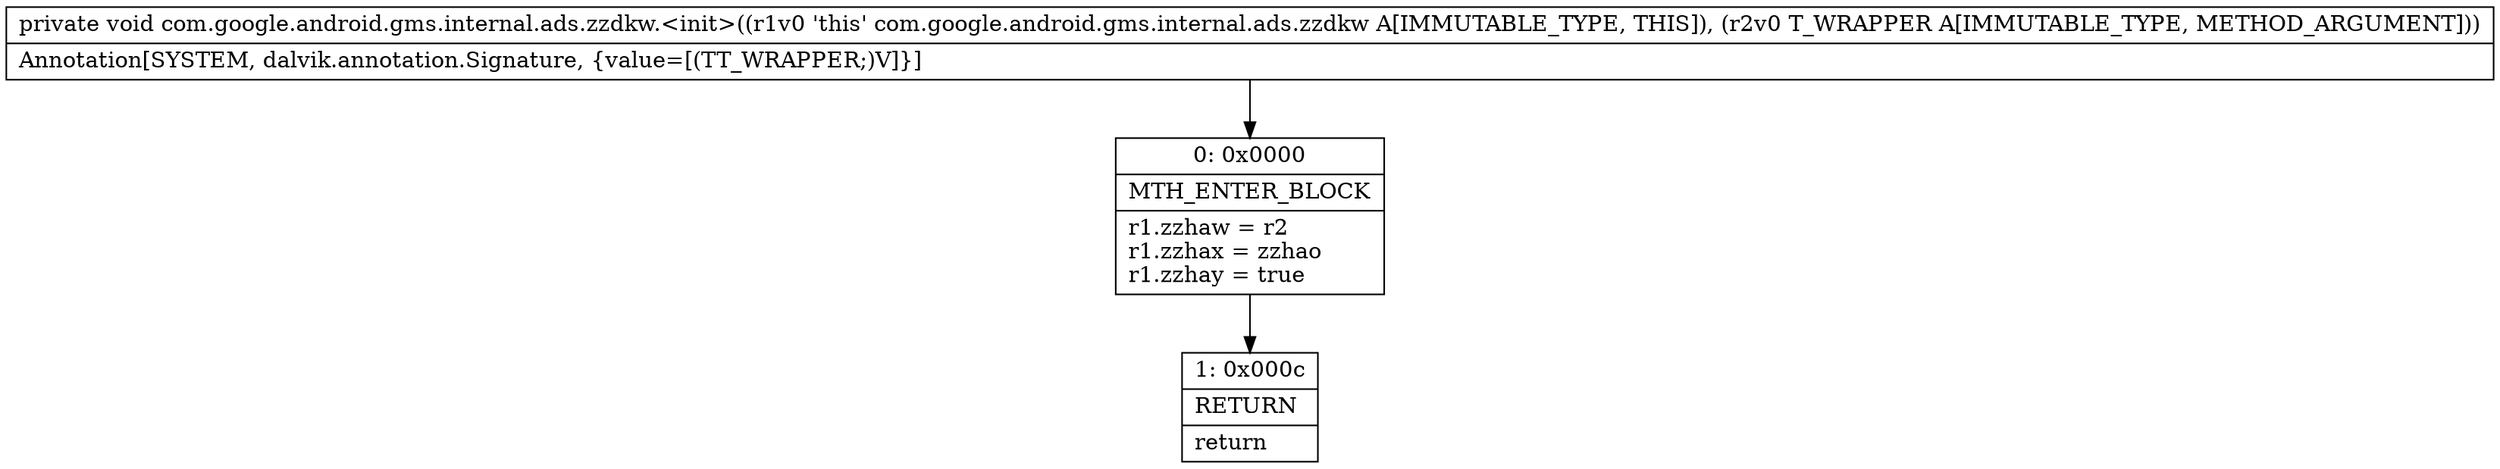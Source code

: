 digraph "CFG forcom.google.android.gms.internal.ads.zzdkw.\<init\>(Lcom\/google\/android\/gms\/internal\/ads\/zzdkx;)V" {
Node_0 [shape=record,label="{0\:\ 0x0000|MTH_ENTER_BLOCK\l|r1.zzhaw = r2\lr1.zzhax = zzhao\lr1.zzhay = true\l}"];
Node_1 [shape=record,label="{1\:\ 0x000c|RETURN\l|return\l}"];
MethodNode[shape=record,label="{private void com.google.android.gms.internal.ads.zzdkw.\<init\>((r1v0 'this' com.google.android.gms.internal.ads.zzdkw A[IMMUTABLE_TYPE, THIS]), (r2v0 T_WRAPPER A[IMMUTABLE_TYPE, METHOD_ARGUMENT]))  | Annotation[SYSTEM, dalvik.annotation.Signature, \{value=[(TT_WRAPPER;)V]\}]\l}"];
MethodNode -> Node_0;
Node_0 -> Node_1;
}

